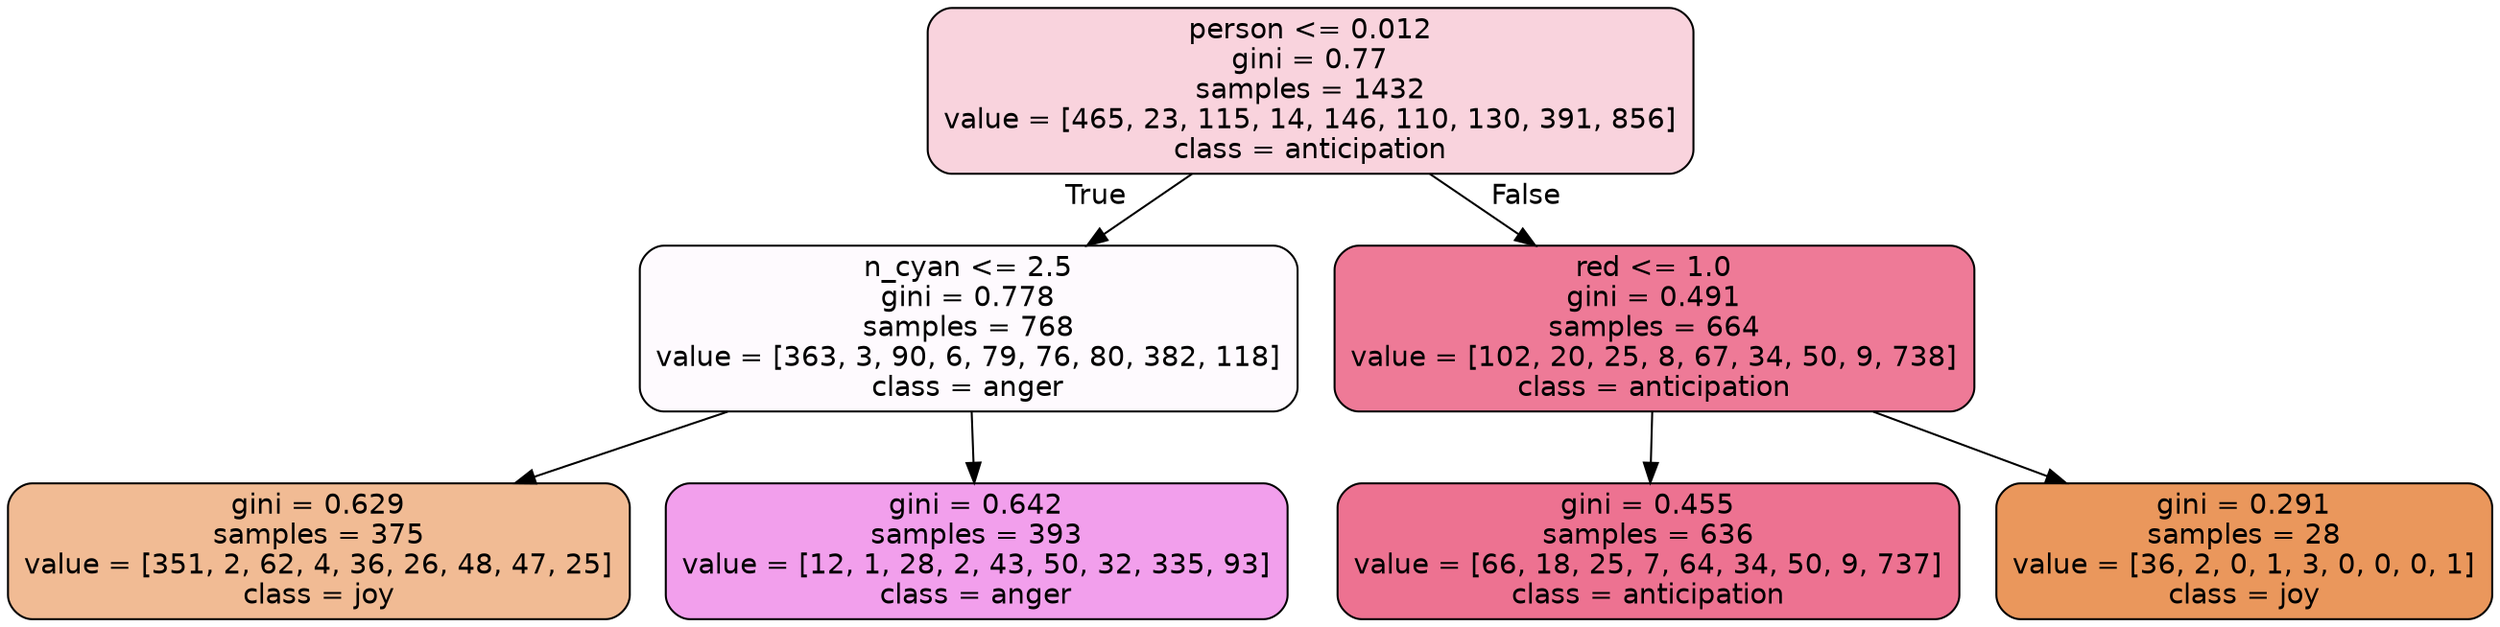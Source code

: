 digraph Tree {
node [shape=box, style="filled, rounded", color="black", fontname=helvetica] ;
edge [fontname=helvetica] ;
0 [label="person <= 0.012\ngini = 0.77\nsamples = 1432\nvalue = [465, 23, 115, 14, 146, 110, 130, 391, 856]\nclass = anticipation", fillcolor="#e5396438"] ;
1 [label="n_cyan <= 2.5\ngini = 0.778\nsamples = 768\nvalue = [363, 3, 90, 6, 79, 76, 80, 382, 118]\nclass = anger", fillcolor="#e539d706"] ;
0 -> 1 [labeldistance=2.5, labelangle=45, headlabel="True"] ;
2 [label="gini = 0.629\nsamples = 375\nvalue = [351, 2, 62, 4, 36, 26, 48, 47, 25]\nclass = joy", fillcolor="#e5813989"] ;
1 -> 2 ;
3 [label="gini = 0.642\nsamples = 393\nvalue = [12, 1, 28, 2, 43, 50, 32, 335, 93]\nclass = anger", fillcolor="#e539d77b"] ;
1 -> 3 ;
4 [label="red <= 1.0\ngini = 0.491\nsamples = 664\nvalue = [102, 20, 25, 8, 67, 34, 50, 9, 738]\nclass = anticipation", fillcolor="#e53964ab"] ;
0 -> 4 [labeldistance=2.5, labelangle=-45, headlabel="False"] ;
5 [label="gini = 0.455\nsamples = 636\nvalue = [66, 18, 25, 7, 64, 34, 50, 9, 737]\nclass = anticipation", fillcolor="#e53964b5"] ;
4 -> 5 ;
6 [label="gini = 0.291\nsamples = 28\nvalue = [36, 2, 0, 1, 3, 0, 0, 0, 1]\nclass = joy", fillcolor="#e58139d2"] ;
4 -> 6 ;
}